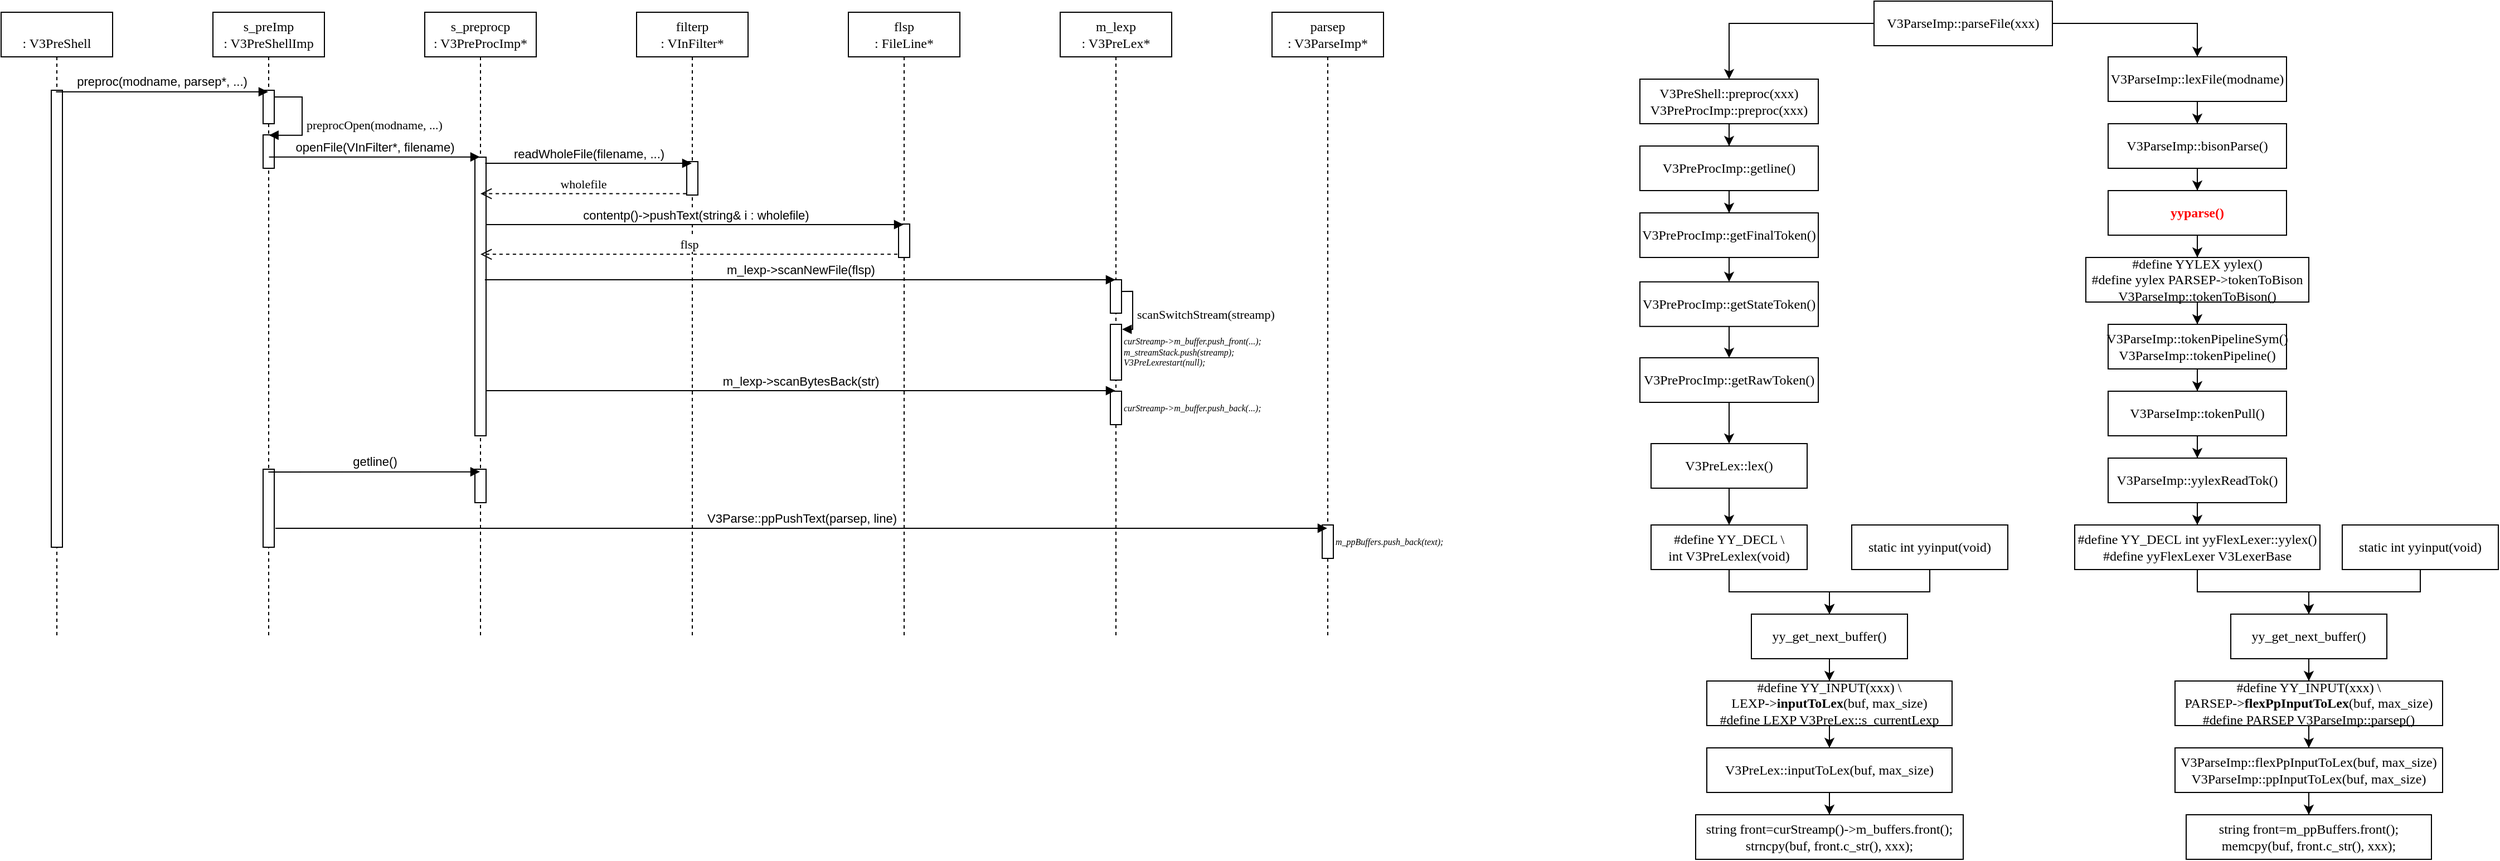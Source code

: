 <mxfile version="14.8.4" type="github">
  <diagram id="dEwAVk5H_p11wTZzzqWN" name="第 1 页">
    <mxGraphModel dx="981" dy="1353" grid="1" gridSize="10" guides="1" tooltips="1" connect="1" arrows="1" fold="1" page="1" pageScale="1" pageWidth="1169" pageHeight="827" math="0" shadow="0">
      <root>
        <mxCell id="0" />
        <mxCell id="1" parent="0" />
        <mxCell id="aLqruwpsdbwiLGUMoT0H-7" value="&lt;br&gt;: V3PreShell" style="shape=umlLifeline;perimeter=lifelinePerimeter;whiteSpace=wrap;html=1;container=1;collapsible=0;recursiveResize=0;outlineConnect=0;fontFamily=Times New Roman;" vertex="1" parent="1">
          <mxGeometry x="40" y="-800" width="100" height="562" as="geometry" />
        </mxCell>
        <mxCell id="aLqruwpsdbwiLGUMoT0H-8" value="" style="html=1;points=[];perimeter=orthogonalPerimeter;" vertex="1" parent="aLqruwpsdbwiLGUMoT0H-7">
          <mxGeometry x="45" y="70" width="10" height="410" as="geometry" />
        </mxCell>
        <mxCell id="aLqruwpsdbwiLGUMoT0H-17" value="s_preImp&lt;br&gt;: V3PreShellImp" style="shape=umlLifeline;perimeter=lifelinePerimeter;whiteSpace=wrap;html=1;container=1;collapsible=0;recursiveResize=0;outlineConnect=0;fontFamily=Times New Roman;" vertex="1" parent="1">
          <mxGeometry x="230" y="-800" width="100" height="562" as="geometry" />
        </mxCell>
        <mxCell id="aLqruwpsdbwiLGUMoT0H-18" value="" style="html=1;points=[];perimeter=orthogonalPerimeter;" vertex="1" parent="aLqruwpsdbwiLGUMoT0H-17">
          <mxGeometry x="45" y="70" width="10" height="30" as="geometry" />
        </mxCell>
        <mxCell id="aLqruwpsdbwiLGUMoT0H-19" value="" style="html=1;points=[];perimeter=orthogonalPerimeter;" vertex="1" parent="aLqruwpsdbwiLGUMoT0H-17">
          <mxGeometry x="45" y="110" width="10" height="30" as="geometry" />
        </mxCell>
        <mxCell id="aLqruwpsdbwiLGUMoT0H-25" value="preprocOpen(modname, ...)" style="edgeStyle=orthogonalEdgeStyle;html=1;align=left;spacingLeft=2;endArrow=block;rounded=0;fontFamily=Times New Roman;entryX=0.533;entryY=0.012;entryDx=0;entryDy=0;entryPerimeter=0;" edge="1" target="aLqruwpsdbwiLGUMoT0H-19" parent="aLqruwpsdbwiLGUMoT0H-17" source="aLqruwpsdbwiLGUMoT0H-18">
          <mxGeometry x="0.127" relative="1" as="geometry">
            <mxPoint x="55" y="76" as="sourcePoint" />
            <Array as="points">
              <mxPoint x="80" y="76" />
              <mxPoint x="80" y="110" />
            </Array>
            <mxPoint x="55" y="95" as="targetPoint" />
            <mxPoint as="offset" />
          </mxGeometry>
        </mxCell>
        <mxCell id="aLqruwpsdbwiLGUMoT0H-33" value="" style="html=1;points=[];perimeter=orthogonalPerimeter;" vertex="1" parent="aLqruwpsdbwiLGUMoT0H-17">
          <mxGeometry x="45" y="410" width="10" height="70" as="geometry" />
        </mxCell>
        <mxCell id="aLqruwpsdbwiLGUMoT0H-23" value="preproc(modname, parsep*, ...)" style="html=1;verticalAlign=bottom;endArrow=block;exitX=0.492;exitY=0.127;exitDx=0;exitDy=0;exitPerimeter=0;" edge="1" parent="1" source="aLqruwpsdbwiLGUMoT0H-7" target="aLqruwpsdbwiLGUMoT0H-17">
          <mxGeometry relative="1" as="geometry">
            <mxPoint x="110.0" y="-730" as="sourcePoint" />
            <mxPoint x="263.3" y="-730" as="targetPoint" />
          </mxGeometry>
        </mxCell>
        <mxCell id="aLqruwpsdbwiLGUMoT0H-26" value="s_preprocp&lt;br&gt;: V3PreProcImp*" style="shape=umlLifeline;perimeter=lifelinePerimeter;whiteSpace=wrap;html=1;container=1;collapsible=0;recursiveResize=0;outlineConnect=0;fontFamily=Times New Roman;" vertex="1" parent="1">
          <mxGeometry x="420" y="-800" width="100" height="562" as="geometry" />
        </mxCell>
        <mxCell id="aLqruwpsdbwiLGUMoT0H-27" value="" style="html=1;points=[];perimeter=orthogonalPerimeter;" vertex="1" parent="aLqruwpsdbwiLGUMoT0H-26">
          <mxGeometry x="45" y="130" width="10" height="250" as="geometry" />
        </mxCell>
        <mxCell id="aLqruwpsdbwiLGUMoT0H-28" value="" style="html=1;points=[];perimeter=orthogonalPerimeter;" vertex="1" parent="aLqruwpsdbwiLGUMoT0H-26">
          <mxGeometry x="45" y="410" width="10" height="30" as="geometry" />
        </mxCell>
        <mxCell id="aLqruwpsdbwiLGUMoT0H-35" value="getline()" style="html=1;verticalAlign=bottom;endArrow=block;exitX=0.497;exitY=0.734;exitDx=0;exitDy=0;exitPerimeter=0;" edge="1" parent="1" source="aLqruwpsdbwiLGUMoT0H-17">
          <mxGeometry relative="1" as="geometry">
            <mxPoint x="290" y="-378.81" as="sourcePoint" />
            <mxPoint x="469.5" y="-387.69" as="targetPoint" />
          </mxGeometry>
        </mxCell>
        <mxCell id="aLqruwpsdbwiLGUMoT0H-36" value="parsep&lt;br&gt;: V3ParseImp*" style="shape=umlLifeline;perimeter=lifelinePerimeter;whiteSpace=wrap;html=1;container=1;collapsible=0;recursiveResize=0;outlineConnect=0;fontFamily=Times New Roman;" vertex="1" parent="1">
          <mxGeometry x="1180" y="-800" width="100" height="562" as="geometry" />
        </mxCell>
        <mxCell id="aLqruwpsdbwiLGUMoT0H-42" value="" style="html=1;points=[];perimeter=orthogonalPerimeter;" vertex="1" parent="aLqruwpsdbwiLGUMoT0H-36">
          <mxGeometry x="45" y="460" width="10" height="30" as="geometry" />
        </mxCell>
        <mxCell id="aLqruwpsdbwiLGUMoT0H-43" value="V3Parse::ppPushText(parsep, line)" style="html=1;verticalAlign=bottom;endArrow=block;exitX=1.1;exitY=0.757;exitDx=0;exitDy=0;exitPerimeter=0;" edge="1" parent="1" source="aLqruwpsdbwiLGUMoT0H-33" target="aLqruwpsdbwiLGUMoT0H-36">
          <mxGeometry relative="1" as="geometry">
            <mxPoint x="294.33" y="-377.69" as="sourcePoint" />
            <mxPoint x="1229.5" y="-337.01" as="targetPoint" />
          </mxGeometry>
        </mxCell>
        <mxCell id="aLqruwpsdbwiLGUMoT0H-44" value="openFile(VInFilter*, filename)" style="html=1;verticalAlign=bottom;endArrow=block;exitX=0.503;exitY=0.231;exitDx=0;exitDy=0;exitPerimeter=0;" edge="1" parent="1" source="aLqruwpsdbwiLGUMoT0H-17" target="aLqruwpsdbwiLGUMoT0H-26">
          <mxGeometry relative="1" as="geometry">
            <mxPoint x="285" y="-672" as="sourcePoint" />
            <mxPoint x="470.67" y="-679.97" as="targetPoint" />
          </mxGeometry>
        </mxCell>
        <mxCell id="aLqruwpsdbwiLGUMoT0H-48" value="filterp&lt;br&gt;: VInFilter*" style="shape=umlLifeline;perimeter=lifelinePerimeter;whiteSpace=wrap;html=1;container=1;collapsible=0;recursiveResize=0;outlineConnect=0;fontFamily=Times New Roman;" vertex="1" parent="1">
          <mxGeometry x="610" y="-800" width="100" height="562" as="geometry" />
        </mxCell>
        <mxCell id="aLqruwpsdbwiLGUMoT0H-49" value="" style="html=1;points=[];perimeter=orthogonalPerimeter;" vertex="1" parent="aLqruwpsdbwiLGUMoT0H-48">
          <mxGeometry x="45" y="134" width="10" height="30" as="geometry" />
        </mxCell>
        <mxCell id="aLqruwpsdbwiLGUMoT0H-51" value="readWholeFile(filename, ...)" style="html=1;verticalAlign=bottom;endArrow=block;exitX=0.92;exitY=0.022;exitDx=0;exitDy=0;exitPerimeter=0;" edge="1" parent="1" source="aLqruwpsdbwiLGUMoT0H-27" target="aLqruwpsdbwiLGUMoT0H-48">
          <mxGeometry relative="1" as="geometry">
            <mxPoint x="295" y="-659.33" as="sourcePoint" />
            <mxPoint x="475" y="-659.01" as="targetPoint" />
          </mxGeometry>
        </mxCell>
        <mxCell id="aLqruwpsdbwiLGUMoT0H-52" value="flsp&lt;br&gt;: FileLine*" style="shape=umlLifeline;perimeter=lifelinePerimeter;whiteSpace=wrap;html=1;container=1;collapsible=0;recursiveResize=0;outlineConnect=0;fontFamily=Times New Roman;" vertex="1" parent="1">
          <mxGeometry x="800" y="-800" width="100" height="562" as="geometry" />
        </mxCell>
        <mxCell id="aLqruwpsdbwiLGUMoT0H-53" value="" style="html=1;points=[];perimeter=orthogonalPerimeter;" vertex="1" parent="aLqruwpsdbwiLGUMoT0H-52">
          <mxGeometry x="45" y="190" width="10" height="30" as="geometry" />
        </mxCell>
        <mxCell id="aLqruwpsdbwiLGUMoT0H-54" value="wholefile" style="html=1;verticalAlign=bottom;endArrow=open;dashed=1;endSize=8;fontFamily=Times New Roman;exitX=-0.04;exitY=0.96;exitDx=0;exitDy=0;exitPerimeter=0;" edge="1" parent="1" source="aLqruwpsdbwiLGUMoT0H-49" target="aLqruwpsdbwiLGUMoT0H-26">
          <mxGeometry relative="1" as="geometry">
            <mxPoint x="660" y="-631" as="sourcePoint" />
            <mxPoint x="540" y="-600" as="targetPoint" />
          </mxGeometry>
        </mxCell>
        <mxCell id="aLqruwpsdbwiLGUMoT0H-55" value="contentp()-&amp;gt;pushText(string&amp;amp; i : wholefile)" style="html=1;verticalAlign=bottom;endArrow=block;exitX=1;exitY=0.242;exitDx=0;exitDy=0;exitPerimeter=0;" edge="1" parent="1" source="aLqruwpsdbwiLGUMoT0H-27" target="aLqruwpsdbwiLGUMoT0H-52">
          <mxGeometry relative="1" as="geometry">
            <mxPoint x="485.55" y="-656.08" as="sourcePoint" />
            <mxPoint x="669.5" y="-656.08" as="targetPoint" />
          </mxGeometry>
        </mxCell>
        <mxCell id="aLqruwpsdbwiLGUMoT0H-56" value="m_lexp&lt;br&gt;: V3PreLex*" style="shape=umlLifeline;perimeter=lifelinePerimeter;whiteSpace=wrap;html=1;container=1;collapsible=0;recursiveResize=0;outlineConnect=0;fontFamily=Times New Roman;" vertex="1" parent="1">
          <mxGeometry x="990" y="-800" width="100" height="562" as="geometry" />
        </mxCell>
        <mxCell id="aLqruwpsdbwiLGUMoT0H-57" value="" style="html=1;points=[];perimeter=orthogonalPerimeter;" vertex="1" parent="aLqruwpsdbwiLGUMoT0H-56">
          <mxGeometry x="45" y="240" width="10" height="30" as="geometry" />
        </mxCell>
        <mxCell id="aLqruwpsdbwiLGUMoT0H-59" value="m_lexp-&amp;gt;scanNewFile(flsp)" style="html=1;verticalAlign=bottom;endArrow=block;exitX=0.895;exitY=0.44;exitDx=0;exitDy=0;exitPerimeter=0;" edge="1" parent="1" source="aLqruwpsdbwiLGUMoT0H-27" target="aLqruwpsdbwiLGUMoT0H-56">
          <mxGeometry relative="1" as="geometry">
            <mxPoint x="474" y="-561" as="sourcePoint" />
            <mxPoint x="859.5" y="-600.67" as="targetPoint" />
          </mxGeometry>
        </mxCell>
        <mxCell id="aLqruwpsdbwiLGUMoT0H-60" value="flsp" style="html=1;verticalAlign=bottom;endArrow=open;dashed=1;endSize=8;fontFamily=Times New Roman;exitX=-0.105;exitY=0.905;exitDx=0;exitDy=0;exitPerimeter=0;" edge="1" parent="1" source="aLqruwpsdbwiLGUMoT0H-53" target="aLqruwpsdbwiLGUMoT0H-26">
          <mxGeometry relative="1" as="geometry">
            <mxPoint x="664.6" y="-627.2" as="sourcePoint" />
            <mxPoint x="480.024" y="-627.2" as="targetPoint" />
          </mxGeometry>
        </mxCell>
        <mxCell id="aLqruwpsdbwiLGUMoT0H-61" value="scanSwitchStream(streamp)" style="edgeStyle=orthogonalEdgeStyle;html=1;align=left;spacingLeft=2;endArrow=block;rounded=0;fontFamily=Times New Roman;entryX=1.056;entryY=0.089;entryDx=0;entryDy=0;entryPerimeter=0;exitX=0.972;exitY=0.348;exitDx=0;exitDy=0;exitPerimeter=0;" edge="1" parent="1" source="aLqruwpsdbwiLGUMoT0H-57" target="aLqruwpsdbwiLGUMoT0H-62">
          <mxGeometry x="0.127" relative="1" as="geometry">
            <mxPoint x="1049.67" y="-554.4" as="sourcePoint" />
            <Array as="points" />
            <mxPoint x="1045.0" y="-520.04" as="targetPoint" />
            <mxPoint as="offset" />
          </mxGeometry>
        </mxCell>
        <mxCell id="aLqruwpsdbwiLGUMoT0H-62" value="" style="html=1;points=[];perimeter=orthogonalPerimeter;" vertex="1" parent="1">
          <mxGeometry x="1035" y="-520" width="10" height="50" as="geometry" />
        </mxCell>
        <mxCell id="aLqruwpsdbwiLGUMoT0H-77" value="curStreamp-&gt;m_buffer.push_front(...);&#xa;m_streamStack.push(streamp);&#xa;V3PreLexrestart(null);" style="text;strokeColor=none;fillColor=none;align=left;verticalAlign=middle;whiteSpace=wrap;rounded=0;fontFamily=Times New Roman;fontSize=8;fontStyle=2" vertex="1" parent="1">
          <mxGeometry x="1045" y="-518.12" width="190" height="46.25" as="geometry" />
        </mxCell>
        <mxCell id="aLqruwpsdbwiLGUMoT0H-78" value="" style="html=1;points=[];perimeter=orthogonalPerimeter;" vertex="1" parent="1">
          <mxGeometry x="1035" y="-460" width="10" height="30" as="geometry" />
        </mxCell>
        <mxCell id="aLqruwpsdbwiLGUMoT0H-79" value="m_lexp-&amp;gt;scanBytesBack(str)" style="html=1;verticalAlign=bottom;endArrow=block;exitX=0.99;exitY=0.838;exitDx=0;exitDy=0;exitPerimeter=0;" edge="1" parent="1" source="aLqruwpsdbwiLGUMoT0H-27" target="aLqruwpsdbwiLGUMoT0H-56">
          <mxGeometry relative="1" as="geometry">
            <mxPoint x="483.95" y="-550" as="sourcePoint" />
            <mxPoint x="1049.5" y="-550" as="targetPoint" />
          </mxGeometry>
        </mxCell>
        <mxCell id="aLqruwpsdbwiLGUMoT0H-80" value="curStreamp-&gt;m_buffer.push_back(...);" style="text;strokeColor=none;fillColor=none;align=left;verticalAlign=middle;whiteSpace=wrap;rounded=0;fontFamily=Times New Roman;fontSize=8;fontStyle=2" vertex="1" parent="1">
          <mxGeometry x="1045" y="-460" width="190" height="30" as="geometry" />
        </mxCell>
        <mxCell id="aLqruwpsdbwiLGUMoT0H-81" value="m_ppBuffers.push_back(text);" style="text;strokeColor=none;fillColor=none;align=left;verticalAlign=middle;whiteSpace=wrap;rounded=0;fontFamily=Times New Roman;fontSize=8;fontStyle=2" vertex="1" parent="1">
          <mxGeometry x="1235" y="-340" width="190" height="30" as="geometry" />
        </mxCell>
        <mxCell id="aLqruwpsdbwiLGUMoT0H-89" style="edgeStyle=orthogonalEdgeStyle;rounded=0;orthogonalLoop=1;jettySize=auto;html=1;fontFamily=Times New Roman;fontSize=6;" edge="1" parent="1" source="aLqruwpsdbwiLGUMoT0H-83" target="aLqruwpsdbwiLGUMoT0H-84">
          <mxGeometry relative="1" as="geometry" />
        </mxCell>
        <mxCell id="aLqruwpsdbwiLGUMoT0H-83" value="#define YY_DECL \&lt;br&gt;int V3PreLexlex(void)" style="rounded=0;whiteSpace=wrap;html=1;fontFamily=Times New Roman;" vertex="1" parent="1">
          <mxGeometry x="1520" y="-340" width="140" height="40" as="geometry" />
        </mxCell>
        <mxCell id="aLqruwpsdbwiLGUMoT0H-91" style="edgeStyle=orthogonalEdgeStyle;rounded=0;orthogonalLoop=1;jettySize=auto;html=1;fontFamily=Times New Roman;fontSize=6;" edge="1" parent="1" source="aLqruwpsdbwiLGUMoT0H-84" target="aLqruwpsdbwiLGUMoT0H-86">
          <mxGeometry relative="1" as="geometry" />
        </mxCell>
        <mxCell id="aLqruwpsdbwiLGUMoT0H-84" value="yy_get_next_buffer()" style="rounded=0;whiteSpace=wrap;html=1;fontFamily=Times New Roman;" vertex="1" parent="1">
          <mxGeometry x="1610" y="-260" width="140" height="40" as="geometry" />
        </mxCell>
        <mxCell id="aLqruwpsdbwiLGUMoT0H-90" style="edgeStyle=orthogonalEdgeStyle;rounded=0;orthogonalLoop=1;jettySize=auto;html=1;fontFamily=Times New Roman;fontSize=6;" edge="1" parent="1" source="aLqruwpsdbwiLGUMoT0H-85" target="aLqruwpsdbwiLGUMoT0H-84">
          <mxGeometry relative="1" as="geometry" />
        </mxCell>
        <mxCell id="aLqruwpsdbwiLGUMoT0H-85" value="static int yyinput(void)" style="rounded=0;whiteSpace=wrap;html=1;fontFamily=Times New Roman;" vertex="1" parent="1">
          <mxGeometry x="1700" y="-340" width="140" height="40" as="geometry" />
        </mxCell>
        <mxCell id="aLqruwpsdbwiLGUMoT0H-92" style="edgeStyle=orthogonalEdgeStyle;rounded=0;orthogonalLoop=1;jettySize=auto;html=1;fontFamily=Times New Roman;fontSize=6;" edge="1" parent="1" source="aLqruwpsdbwiLGUMoT0H-86" target="aLqruwpsdbwiLGUMoT0H-87">
          <mxGeometry relative="1" as="geometry" />
        </mxCell>
        <mxCell id="aLqruwpsdbwiLGUMoT0H-86" value="#define YY_INPUT(xxx) \&lt;br&gt;LEXP-&amp;gt;&lt;b&gt;inputToLex&lt;/b&gt;(buf, max_size)&lt;br&gt;#define LEXP V3PreLex::s_currentLexp" style="rounded=0;whiteSpace=wrap;html=1;fontFamily=Times New Roman;" vertex="1" parent="1">
          <mxGeometry x="1570" y="-200" width="220" height="40" as="geometry" />
        </mxCell>
        <mxCell id="aLqruwpsdbwiLGUMoT0H-93" style="edgeStyle=orthogonalEdgeStyle;rounded=0;orthogonalLoop=1;jettySize=auto;html=1;fontFamily=Times New Roman;fontSize=6;" edge="1" parent="1" source="aLqruwpsdbwiLGUMoT0H-87" target="aLqruwpsdbwiLGUMoT0H-88">
          <mxGeometry relative="1" as="geometry" />
        </mxCell>
        <mxCell id="aLqruwpsdbwiLGUMoT0H-87" value="V3PreLex::inputToLex(buf, max_size)" style="rounded=0;whiteSpace=wrap;html=1;fontFamily=Times New Roman;" vertex="1" parent="1">
          <mxGeometry x="1570" y="-140" width="220" height="40" as="geometry" />
        </mxCell>
        <mxCell id="aLqruwpsdbwiLGUMoT0H-88" value="string front=curStreamp()-&amp;gt;m_buffers.front();&lt;br&gt;strncpy(buf, front.c_str(), xxx);" style="rounded=0;whiteSpace=wrap;html=1;fontFamily=Times New Roman;" vertex="1" parent="1">
          <mxGeometry x="1560" y="-80" width="240" height="40" as="geometry" />
        </mxCell>
        <mxCell id="aLqruwpsdbwiLGUMoT0H-103" style="edgeStyle=orthogonalEdgeStyle;rounded=0;orthogonalLoop=1;jettySize=auto;html=1;fontFamily=Times New Roman;fontSize=6;" edge="1" parent="1" source="aLqruwpsdbwiLGUMoT0H-94" target="aLqruwpsdbwiLGUMoT0H-83">
          <mxGeometry relative="1" as="geometry" />
        </mxCell>
        <mxCell id="aLqruwpsdbwiLGUMoT0H-94" value="V3PreLex::lex()" style="rounded=0;whiteSpace=wrap;html=1;fontFamily=Times New Roman;" vertex="1" parent="1">
          <mxGeometry x="1520" y="-413" width="140" height="40" as="geometry" />
        </mxCell>
        <mxCell id="aLqruwpsdbwiLGUMoT0H-102" style="edgeStyle=orthogonalEdgeStyle;rounded=0;orthogonalLoop=1;jettySize=auto;html=1;fontFamily=Times New Roman;fontSize=6;" edge="1" parent="1" source="aLqruwpsdbwiLGUMoT0H-95" target="aLqruwpsdbwiLGUMoT0H-94">
          <mxGeometry relative="1" as="geometry" />
        </mxCell>
        <mxCell id="aLqruwpsdbwiLGUMoT0H-95" value="V3PreProcImp::getRawToken()" style="rounded=0;whiteSpace=wrap;html=1;fontFamily=Times New Roman;" vertex="1" parent="1">
          <mxGeometry x="1510" y="-490" width="160" height="40" as="geometry" />
        </mxCell>
        <mxCell id="aLqruwpsdbwiLGUMoT0H-101" style="edgeStyle=orthogonalEdgeStyle;rounded=0;orthogonalLoop=1;jettySize=auto;html=1;fontFamily=Times New Roman;fontSize=6;" edge="1" parent="1" source="aLqruwpsdbwiLGUMoT0H-96" target="aLqruwpsdbwiLGUMoT0H-95">
          <mxGeometry relative="1" as="geometry" />
        </mxCell>
        <mxCell id="aLqruwpsdbwiLGUMoT0H-96" value="V3PreProcImp::getStateToken()" style="rounded=0;whiteSpace=wrap;html=1;fontFamily=Times New Roman;" vertex="1" parent="1">
          <mxGeometry x="1510" y="-558.12" width="160" height="40" as="geometry" />
        </mxCell>
        <mxCell id="aLqruwpsdbwiLGUMoT0H-100" style="edgeStyle=orthogonalEdgeStyle;rounded=0;orthogonalLoop=1;jettySize=auto;html=1;fontFamily=Times New Roman;fontSize=6;" edge="1" parent="1" source="aLqruwpsdbwiLGUMoT0H-97" target="aLqruwpsdbwiLGUMoT0H-96">
          <mxGeometry relative="1" as="geometry" />
        </mxCell>
        <mxCell id="aLqruwpsdbwiLGUMoT0H-97" value="V3PreProcImp::getFinalToken()" style="rounded=0;whiteSpace=wrap;html=1;fontFamily=Times New Roman;" vertex="1" parent="1">
          <mxGeometry x="1510" y="-620" width="160" height="40" as="geometry" />
        </mxCell>
        <mxCell id="aLqruwpsdbwiLGUMoT0H-99" style="edgeStyle=orthogonalEdgeStyle;rounded=0;orthogonalLoop=1;jettySize=auto;html=1;fontFamily=Times New Roman;fontSize=6;" edge="1" parent="1" source="aLqruwpsdbwiLGUMoT0H-98" target="aLqruwpsdbwiLGUMoT0H-97">
          <mxGeometry relative="1" as="geometry" />
        </mxCell>
        <mxCell id="aLqruwpsdbwiLGUMoT0H-98" value="V3PreProcImp::getline()" style="rounded=0;whiteSpace=wrap;html=1;fontFamily=Times New Roman;" vertex="1" parent="1">
          <mxGeometry x="1510" y="-680" width="160" height="40" as="geometry" />
        </mxCell>
        <mxCell id="aLqruwpsdbwiLGUMoT0H-105" value="string front=m_ppBuffers.front();&lt;br&gt;memcpy(buf, front.c_str(), xxx);" style="rounded=0;whiteSpace=wrap;html=1;fontFamily=Times New Roman;" vertex="1" parent="1">
          <mxGeometry x="2000" y="-80" width="220" height="40" as="geometry" />
        </mxCell>
        <mxCell id="aLqruwpsdbwiLGUMoT0H-117" style="edgeStyle=orthogonalEdgeStyle;rounded=0;orthogonalLoop=1;jettySize=auto;html=1;fontFamily=Times New Roman;fontSize=6;" edge="1" parent="1" source="aLqruwpsdbwiLGUMoT0H-106" target="aLqruwpsdbwiLGUMoT0H-105">
          <mxGeometry relative="1" as="geometry" />
        </mxCell>
        <mxCell id="aLqruwpsdbwiLGUMoT0H-106" value="V3ParseImp::flexPpInputToLex(buf, max_size)&lt;span style=&quot;color: rgba(0 , 0 , 0 , 0) ; font-family: monospace ; font-size: 0px&quot;&gt;%3CmxGraphModel%3E%3Croot%3E%3CmxCell%20id%3D%220%22%2F%3E%3CmxCell%20id%3D%221%22%20parent%3D%220%22%2F%3E%3CmxCell%20id%3D%222%22%20value%3D%22V3PreLex%3A%3AinputToLex(buf%2C%20max_size)%22%20style%3D%22rounded%3D0%3BwhiteSpace%3Dwrap%3Bhtml%3D1%3BfontFamily%3DTimes%20New%20Roman%3B%22%20vertex%3D%221%22%20parent%3D%221%22%3E%3CmxGeometry%20x%3D%221570%22%20y%3D%22-160%22%20width%3D%22220%22%20height%3D%2240%22%20as%3D%22geometry%22%2F%3E%3C%2FmxCell%3E%3C%2Froot%3E%3C%2FmxGraphModel%3E&lt;/span&gt;&lt;br&gt;V3ParseImp::ppInputToLex(buf, max_size)" style="rounded=0;whiteSpace=wrap;html=1;fontFamily=Times New Roman;" vertex="1" parent="1">
          <mxGeometry x="1990" y="-140" width="240" height="40" as="geometry" />
        </mxCell>
        <mxCell id="aLqruwpsdbwiLGUMoT0H-116" style="edgeStyle=orthogonalEdgeStyle;rounded=0;orthogonalLoop=1;jettySize=auto;html=1;fontFamily=Times New Roman;fontSize=6;" edge="1" parent="1" source="aLqruwpsdbwiLGUMoT0H-107" target="aLqruwpsdbwiLGUMoT0H-106">
          <mxGeometry relative="1" as="geometry" />
        </mxCell>
        <mxCell id="aLqruwpsdbwiLGUMoT0H-107" value="#define YY_INPUT(xxx) \&lt;br&gt;PARSEP-&amp;gt;&lt;b&gt;flexPpInputToLex&lt;/b&gt;(buf, max_size)&lt;br&gt;#define PARSEP V3ParseImp::parsep()" style="rounded=0;whiteSpace=wrap;html=1;fontFamily=Times New Roman;" vertex="1" parent="1">
          <mxGeometry x="1990" y="-200" width="240" height="40" as="geometry" />
        </mxCell>
        <mxCell id="aLqruwpsdbwiLGUMoT0H-115" style="edgeStyle=orthogonalEdgeStyle;rounded=0;orthogonalLoop=1;jettySize=auto;html=1;fontFamily=Times New Roman;fontSize=6;" edge="1" parent="1" source="aLqruwpsdbwiLGUMoT0H-108" target="aLqruwpsdbwiLGUMoT0H-107">
          <mxGeometry relative="1" as="geometry" />
        </mxCell>
        <mxCell id="aLqruwpsdbwiLGUMoT0H-108" value="yy_get_next_buffer()" style="rounded=0;whiteSpace=wrap;html=1;fontFamily=Times New Roman;" vertex="1" parent="1">
          <mxGeometry x="2040" y="-260" width="140" height="40" as="geometry" />
        </mxCell>
        <mxCell id="aLqruwpsdbwiLGUMoT0H-112" style="edgeStyle=orthogonalEdgeStyle;rounded=0;orthogonalLoop=1;jettySize=auto;html=1;fontFamily=Times New Roman;fontSize=6;" edge="1" parent="1" source="aLqruwpsdbwiLGUMoT0H-109" target="aLqruwpsdbwiLGUMoT0H-108">
          <mxGeometry relative="1" as="geometry">
            <mxPoint x="2200" y="-270" as="targetPoint" />
          </mxGeometry>
        </mxCell>
        <mxCell id="aLqruwpsdbwiLGUMoT0H-109" value="static int yyinput(void)" style="rounded=0;whiteSpace=wrap;html=1;fontFamily=Times New Roman;" vertex="1" parent="1">
          <mxGeometry x="2140" y="-340" width="140" height="40" as="geometry" />
        </mxCell>
        <mxCell id="aLqruwpsdbwiLGUMoT0H-111" style="edgeStyle=orthogonalEdgeStyle;rounded=0;orthogonalLoop=1;jettySize=auto;html=1;fontFamily=Times New Roman;fontSize=6;" edge="1" parent="1" source="aLqruwpsdbwiLGUMoT0H-110" target="aLqruwpsdbwiLGUMoT0H-108">
          <mxGeometry relative="1" as="geometry" />
        </mxCell>
        <mxCell id="aLqruwpsdbwiLGUMoT0H-110" value="#define YY_DECL&amp;nbsp;int yyFlexLexer::yylex()&lt;br&gt;#define yyFlexLexer V3LexerBase" style="rounded=0;whiteSpace=wrap;html=1;fontFamily=Times New Roman;" vertex="1" parent="1">
          <mxGeometry x="1900" y="-340" width="220" height="40" as="geometry" />
        </mxCell>
        <mxCell id="aLqruwpsdbwiLGUMoT0H-131" style="edgeStyle=orthogonalEdgeStyle;rounded=0;orthogonalLoop=1;jettySize=auto;html=1;fontFamily=Times New Roman;fontSize=6;" edge="1" parent="1" source="aLqruwpsdbwiLGUMoT0H-113" target="aLqruwpsdbwiLGUMoT0H-110">
          <mxGeometry relative="1" as="geometry" />
        </mxCell>
        <mxCell id="aLqruwpsdbwiLGUMoT0H-113" value="V3ParseImp::yylexReadTok()" style="rounded=0;whiteSpace=wrap;html=1;fontFamily=Times New Roman;" vertex="1" parent="1">
          <mxGeometry x="1930" y="-400" width="160" height="40" as="geometry" />
        </mxCell>
        <mxCell id="aLqruwpsdbwiLGUMoT0H-129" style="edgeStyle=orthogonalEdgeStyle;rounded=0;orthogonalLoop=1;jettySize=auto;html=1;fontFamily=Times New Roman;fontSize=6;" edge="1" parent="1" source="aLqruwpsdbwiLGUMoT0H-114" target="aLqruwpsdbwiLGUMoT0H-113">
          <mxGeometry relative="1" as="geometry" />
        </mxCell>
        <mxCell id="aLqruwpsdbwiLGUMoT0H-114" value="V3ParseImp::tokenPull()" style="rounded=0;whiteSpace=wrap;html=1;fontFamily=Times New Roman;" vertex="1" parent="1">
          <mxGeometry x="1930" y="-460" width="160" height="40" as="geometry" />
        </mxCell>
        <mxCell id="aLqruwpsdbwiLGUMoT0H-127" style="edgeStyle=orthogonalEdgeStyle;rounded=0;orthogonalLoop=1;jettySize=auto;html=1;fontFamily=Times New Roman;fontSize=6;" edge="1" parent="1" source="aLqruwpsdbwiLGUMoT0H-119" target="aLqruwpsdbwiLGUMoT0H-114">
          <mxGeometry relative="1" as="geometry" />
        </mxCell>
        <mxCell id="aLqruwpsdbwiLGUMoT0H-119" value="V3ParseImp::tokenPipelineSym()&lt;br&gt;V3ParseImp::tokenPipeline()" style="rounded=0;whiteSpace=wrap;html=1;fontFamily=Times New Roman;" vertex="1" parent="1">
          <mxGeometry x="1930" y="-520" width="160" height="40" as="geometry" />
        </mxCell>
        <mxCell id="aLqruwpsdbwiLGUMoT0H-139" value="" style="edgeStyle=orthogonalEdgeStyle;rounded=0;orthogonalLoop=1;jettySize=auto;html=1;fontFamily=Times New Roman;fontSize=6;fontColor=#FF0000;" edge="1" parent="1" source="aLqruwpsdbwiLGUMoT0H-120" target="aLqruwpsdbwiLGUMoT0H-119">
          <mxGeometry relative="1" as="geometry" />
        </mxCell>
        <mxCell id="aLqruwpsdbwiLGUMoT0H-120" value="#define YYLEX yylex()&lt;br&gt;#define yylex PARSEP-&amp;gt;tokenToBison&lt;br&gt;V3ParseImp::tokenToBison()" style="rounded=0;whiteSpace=wrap;html=1;fontFamily=Times New Roman;" vertex="1" parent="1">
          <mxGeometry x="1910" y="-580" width="200" height="40" as="geometry" />
        </mxCell>
        <mxCell id="aLqruwpsdbwiLGUMoT0H-128" style="edgeStyle=orthogonalEdgeStyle;rounded=0;orthogonalLoop=1;jettySize=auto;html=1;fontFamily=Times New Roman;fontSize=6;" edge="1" parent="1" source="aLqruwpsdbwiLGUMoT0H-121" target="aLqruwpsdbwiLGUMoT0H-120">
          <mxGeometry relative="1" as="geometry" />
        </mxCell>
        <mxCell id="aLqruwpsdbwiLGUMoT0H-121" value="yyparse()" style="rounded=0;whiteSpace=wrap;html=1;fontFamily=Times New Roman;fontStyle=1;fontColor=#FF0000;" vertex="1" parent="1">
          <mxGeometry x="1930" y="-640" width="160" height="40" as="geometry" />
        </mxCell>
        <mxCell id="aLqruwpsdbwiLGUMoT0H-132" style="edgeStyle=orthogonalEdgeStyle;rounded=0;orthogonalLoop=1;jettySize=auto;html=1;fontFamily=Times New Roman;fontSize=6;" edge="1" parent="1" source="aLqruwpsdbwiLGUMoT0H-123" target="aLqruwpsdbwiLGUMoT0H-98">
          <mxGeometry relative="1" as="geometry" />
        </mxCell>
        <mxCell id="aLqruwpsdbwiLGUMoT0H-123" value="V3PreShell::preproc(xxx)&lt;br&gt;V3PreProcImp::preproc(xxx)" style="rounded=0;whiteSpace=wrap;html=1;fontFamily=Times New Roman;" vertex="1" parent="1">
          <mxGeometry x="1510" y="-740" width="160" height="40" as="geometry" />
        </mxCell>
        <mxCell id="aLqruwpsdbwiLGUMoT0H-133" value="" style="edgeStyle=orthogonalEdgeStyle;rounded=0;orthogonalLoop=1;jettySize=auto;html=1;fontFamily=Times New Roman;fontSize=6;" edge="1" parent="1" source="aLqruwpsdbwiLGUMoT0H-124" target="aLqruwpsdbwiLGUMoT0H-123">
          <mxGeometry relative="1" as="geometry" />
        </mxCell>
        <mxCell id="aLqruwpsdbwiLGUMoT0H-138" style="edgeStyle=orthogonalEdgeStyle;rounded=0;orthogonalLoop=1;jettySize=auto;html=1;fontFamily=Times New Roman;fontSize=6;fontColor=#FF0000;" edge="1" parent="1" source="aLqruwpsdbwiLGUMoT0H-124" target="aLqruwpsdbwiLGUMoT0H-135">
          <mxGeometry relative="1" as="geometry" />
        </mxCell>
        <mxCell id="aLqruwpsdbwiLGUMoT0H-124" value="V3ParseImp::parseFile(xxx)" style="rounded=0;whiteSpace=wrap;html=1;fontFamily=Times New Roman;" vertex="1" parent="1">
          <mxGeometry x="1720" y="-810" width="160" height="40" as="geometry" />
        </mxCell>
        <mxCell id="aLqruwpsdbwiLGUMoT0H-136" value="" style="edgeStyle=orthogonalEdgeStyle;rounded=0;orthogonalLoop=1;jettySize=auto;html=1;fontFamily=Times New Roman;fontSize=6;" edge="1" parent="1" source="aLqruwpsdbwiLGUMoT0H-134" target="aLqruwpsdbwiLGUMoT0H-121">
          <mxGeometry relative="1" as="geometry" />
        </mxCell>
        <mxCell id="aLqruwpsdbwiLGUMoT0H-134" value="V3ParseImp::bisonParse()" style="rounded=0;whiteSpace=wrap;html=1;fontFamily=Times New Roman;" vertex="1" parent="1">
          <mxGeometry x="1930" y="-700" width="160" height="40" as="geometry" />
        </mxCell>
        <mxCell id="aLqruwpsdbwiLGUMoT0H-137" value="" style="edgeStyle=orthogonalEdgeStyle;rounded=0;orthogonalLoop=1;jettySize=auto;html=1;fontFamily=Times New Roman;fontSize=6;" edge="1" parent="1" source="aLqruwpsdbwiLGUMoT0H-135" target="aLqruwpsdbwiLGUMoT0H-134">
          <mxGeometry relative="1" as="geometry" />
        </mxCell>
        <mxCell id="aLqruwpsdbwiLGUMoT0H-135" value="V3ParseImp::lexFile(modname)" style="rounded=0;whiteSpace=wrap;html=1;fontFamily=Times New Roman;" vertex="1" parent="1">
          <mxGeometry x="1930" y="-760" width="160" height="40" as="geometry" />
        </mxCell>
      </root>
    </mxGraphModel>
  </diagram>
</mxfile>
